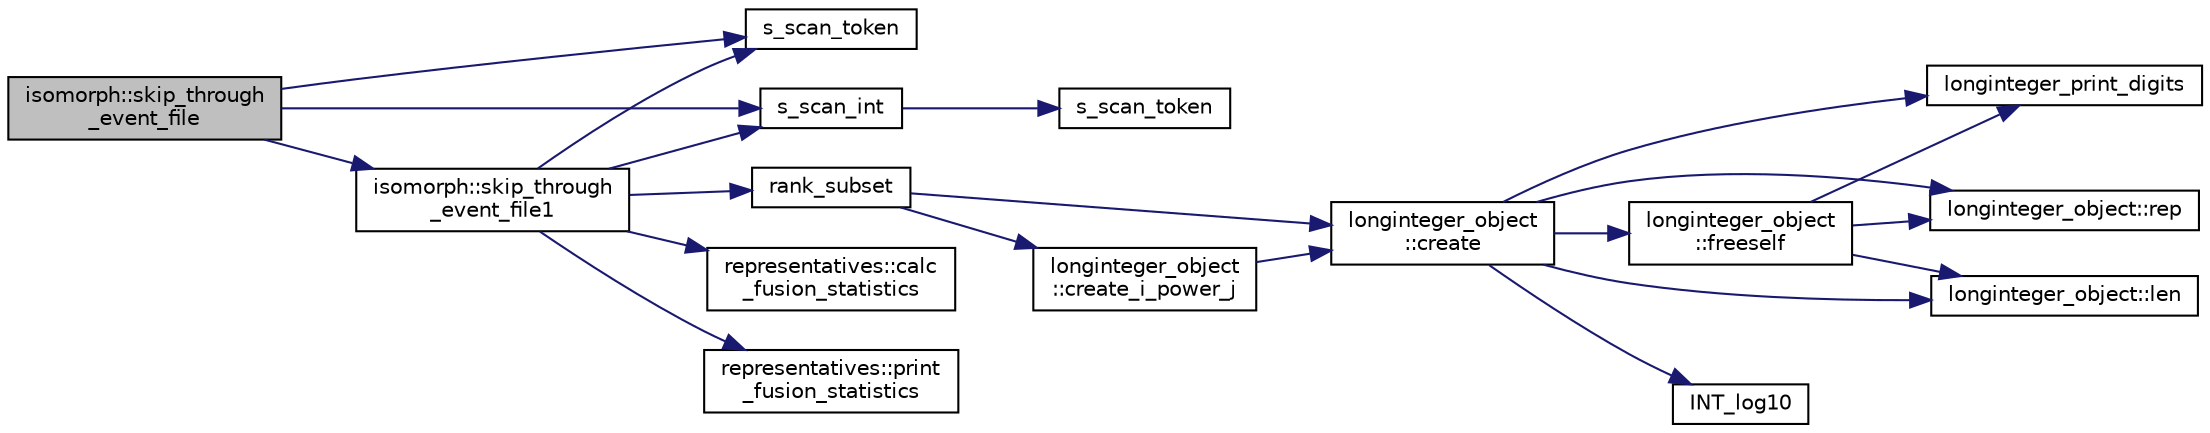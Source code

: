 digraph "isomorph::skip_through_event_file"
{
  edge [fontname="Helvetica",fontsize="10",labelfontname="Helvetica",labelfontsize="10"];
  node [fontname="Helvetica",fontsize="10",shape=record];
  rankdir="LR";
  Node13068 [label="isomorph::skip_through\l_event_file",height=0.2,width=0.4,color="black", fillcolor="grey75", style="filled", fontcolor="black"];
  Node13068 -> Node13069 [color="midnightblue",fontsize="10",style="solid",fontname="Helvetica"];
  Node13069 [label="s_scan_token",height=0.2,width=0.4,color="black", fillcolor="white", style="filled",URL="$d5/db4/io__and__os_8h.html#a8d1a4ad92d09138f7a1a7e389469ed45"];
  Node13068 -> Node13070 [color="midnightblue",fontsize="10",style="solid",fontname="Helvetica"];
  Node13070 [label="s_scan_int",height=0.2,width=0.4,color="black", fillcolor="white", style="filled",URL="$d5/db4/io__and__os_8h.html#ab43cab8ae063700a2fc82113b69eea5f"];
  Node13070 -> Node13071 [color="midnightblue",fontsize="10",style="solid",fontname="Helvetica"];
  Node13071 [label="s_scan_token",height=0.2,width=0.4,color="black", fillcolor="white", style="filled",URL="$d4/d74/util_8_c.html#a8d1a4ad92d09138f7a1a7e389469ed45"];
  Node13068 -> Node13072 [color="midnightblue",fontsize="10",style="solid",fontname="Helvetica"];
  Node13072 [label="isomorph::skip_through\l_event_file1",height=0.2,width=0.4,color="black", fillcolor="white", style="filled",URL="$d3/d5f/classisomorph.html#ae8eaba3902c3e32c9f15f9288cb576c7"];
  Node13072 -> Node13073 [color="midnightblue",fontsize="10",style="solid",fontname="Helvetica"];
  Node13073 [label="rank_subset",height=0.2,width=0.4,color="black", fillcolor="white", style="filled",URL="$de/ded/test2_8_c.html#abf5de6698fa2a247092d09eb65dbec60"];
  Node13073 -> Node13074 [color="midnightblue",fontsize="10",style="solid",fontname="Helvetica"];
  Node13074 [label="longinteger_object\l::create",height=0.2,width=0.4,color="black", fillcolor="white", style="filled",URL="$dd/d7e/classlonginteger__object.html#a95d2eebc60849c3963a49298b1f498c2"];
  Node13074 -> Node13075 [color="midnightblue",fontsize="10",style="solid",fontname="Helvetica"];
  Node13075 [label="longinteger_object\l::freeself",height=0.2,width=0.4,color="black", fillcolor="white", style="filled",URL="$dd/d7e/classlonginteger__object.html#a06450f8c4795d81da6d680830ef958a1"];
  Node13075 -> Node13076 [color="midnightblue",fontsize="10",style="solid",fontname="Helvetica"];
  Node13076 [label="longinteger_print_digits",height=0.2,width=0.4,color="black", fillcolor="white", style="filled",URL="$de/dc5/algebra__and__number__theory_8h.html#ac2bac7b12f5b6440b8dad275cd7a157d"];
  Node13075 -> Node13077 [color="midnightblue",fontsize="10",style="solid",fontname="Helvetica"];
  Node13077 [label="longinteger_object::rep",height=0.2,width=0.4,color="black", fillcolor="white", style="filled",URL="$dd/d7e/classlonginteger__object.html#a3ecaf12738cc721d281c416503f241e2"];
  Node13075 -> Node13078 [color="midnightblue",fontsize="10",style="solid",fontname="Helvetica"];
  Node13078 [label="longinteger_object::len",height=0.2,width=0.4,color="black", fillcolor="white", style="filled",URL="$dd/d7e/classlonginteger__object.html#a0bfeae35be8a6fd44ed7f76413596ab1"];
  Node13074 -> Node13079 [color="midnightblue",fontsize="10",style="solid",fontname="Helvetica"];
  Node13079 [label="INT_log10",height=0.2,width=0.4,color="black", fillcolor="white", style="filled",URL="$de/dc5/algebra__and__number__theory_8h.html#a98bc0a6c562370a355165d2538dac250"];
  Node13074 -> Node13076 [color="midnightblue",fontsize="10",style="solid",fontname="Helvetica"];
  Node13074 -> Node13077 [color="midnightblue",fontsize="10",style="solid",fontname="Helvetica"];
  Node13074 -> Node13078 [color="midnightblue",fontsize="10",style="solid",fontname="Helvetica"];
  Node13073 -> Node13080 [color="midnightblue",fontsize="10",style="solid",fontname="Helvetica"];
  Node13080 [label="longinteger_object\l::create_i_power_j",height=0.2,width=0.4,color="black", fillcolor="white", style="filled",URL="$dd/d7e/classlonginteger__object.html#abd7f646a9077ab9a8c2754c221ae8e2a"];
  Node13080 -> Node13074 [color="midnightblue",fontsize="10",style="solid",fontname="Helvetica"];
  Node13072 -> Node13081 [color="midnightblue",fontsize="10",style="solid",fontname="Helvetica"];
  Node13081 [label="representatives::calc\l_fusion_statistics",height=0.2,width=0.4,color="black", fillcolor="white", style="filled",URL="$da/dc1/classrepresentatives.html#ac776d4e7be572086b4daed9addafe785"];
  Node13072 -> Node13082 [color="midnightblue",fontsize="10",style="solid",fontname="Helvetica"];
  Node13082 [label="representatives::print\l_fusion_statistics",height=0.2,width=0.4,color="black", fillcolor="white", style="filled",URL="$da/dc1/classrepresentatives.html#a9bdb780751cf68579922dba75250b2c5"];
  Node13072 -> Node13069 [color="midnightblue",fontsize="10",style="solid",fontname="Helvetica"];
  Node13072 -> Node13070 [color="midnightblue",fontsize="10",style="solid",fontname="Helvetica"];
}
